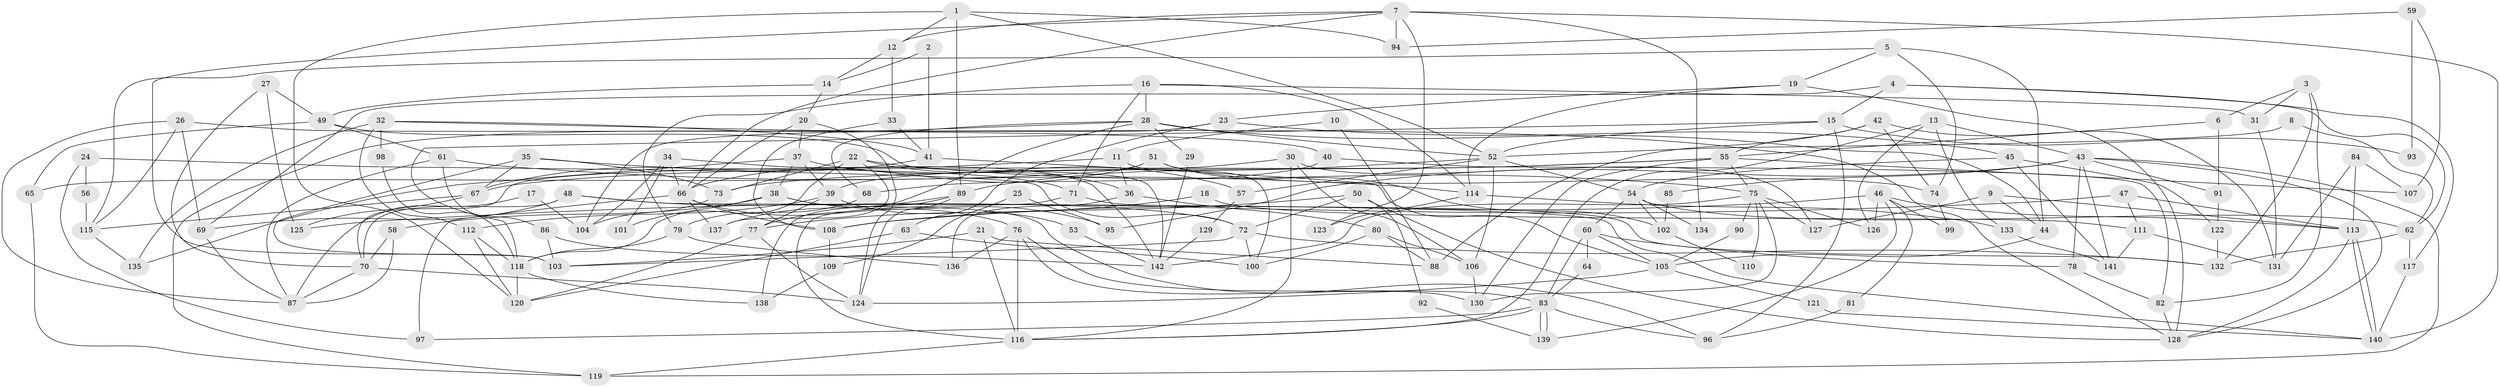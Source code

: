 // coarse degree distribution, {5: 0.11267605633802817, 4: 0.18309859154929578, 6: 0.08450704225352113, 3: 0.1267605633802817, 8: 0.09859154929577464, 10: 0.056338028169014086, 2: 0.15492957746478872, 14: 0.014084507042253521, 7: 0.07042253521126761, 12: 0.028169014084507043, 13: 0.028169014084507043, 9: 0.028169014084507043, 16: 0.014084507042253521}
// Generated by graph-tools (version 1.1) at 2025/18/03/04/25 18:18:53]
// undirected, 142 vertices, 284 edges
graph export_dot {
graph [start="1"]
  node [color=gray90,style=filled];
  1;
  2;
  3;
  4;
  5;
  6;
  7;
  8;
  9;
  10;
  11;
  12;
  13;
  14;
  15;
  16;
  17;
  18;
  19;
  20;
  21;
  22;
  23;
  24;
  25;
  26;
  27;
  28;
  29;
  30;
  31;
  32;
  33;
  34;
  35;
  36;
  37;
  38;
  39;
  40;
  41;
  42;
  43;
  44;
  45;
  46;
  47;
  48;
  49;
  50;
  51;
  52;
  53;
  54;
  55;
  56;
  57;
  58;
  59;
  60;
  61;
  62;
  63;
  64;
  65;
  66;
  67;
  68;
  69;
  70;
  71;
  72;
  73;
  74;
  75;
  76;
  77;
  78;
  79;
  80;
  81;
  82;
  83;
  84;
  85;
  86;
  87;
  88;
  89;
  90;
  91;
  92;
  93;
  94;
  95;
  96;
  97;
  98;
  99;
  100;
  101;
  102;
  103;
  104;
  105;
  106;
  107;
  108;
  109;
  110;
  111;
  112;
  113;
  114;
  115;
  116;
  117;
  118;
  119;
  120;
  121;
  122;
  123;
  124;
  125;
  126;
  127;
  128;
  129;
  130;
  131;
  132;
  133;
  134;
  135;
  136;
  137;
  138;
  139;
  140;
  141;
  142;
  1 -- 12;
  1 -- 52;
  1 -- 89;
  1 -- 94;
  1 -- 120;
  2 -- 14;
  2 -- 41;
  3 -- 31;
  3 -- 82;
  3 -- 6;
  3 -- 132;
  4 -- 69;
  4 -- 15;
  4 -- 62;
  4 -- 117;
  5 -- 44;
  5 -- 115;
  5 -- 19;
  5 -- 74;
  6 -- 55;
  6 -- 91;
  7 -- 66;
  7 -- 103;
  7 -- 12;
  7 -- 94;
  7 -- 123;
  7 -- 134;
  7 -- 140;
  8 -- 62;
  8 -- 52;
  9 -- 127;
  9 -- 113;
  9 -- 44;
  10 -- 11;
  10 -- 88;
  11 -- 100;
  11 -- 70;
  11 -- 36;
  12 -- 33;
  12 -- 14;
  13 -- 116;
  13 -- 133;
  13 -- 43;
  13 -- 126;
  14 -- 20;
  14 -- 49;
  15 -- 96;
  15 -- 52;
  15 -- 93;
  15 -- 118;
  16 -- 79;
  16 -- 28;
  16 -- 31;
  16 -- 71;
  16 -- 114;
  17 -- 104;
  17 -- 87;
  18 -- 111;
  18 -- 77;
  19 -- 23;
  19 -- 114;
  19 -- 128;
  20 -- 37;
  20 -- 124;
  20 -- 66;
  21 -- 116;
  21 -- 103;
  21 -- 88;
  22 -- 137;
  22 -- 36;
  22 -- 73;
  22 -- 75;
  22 -- 118;
  23 -- 45;
  23 -- 104;
  23 -- 63;
  24 -- 72;
  24 -- 97;
  24 -- 56;
  25 -- 95;
  25 -- 109;
  26 -- 69;
  26 -- 87;
  26 -- 40;
  26 -- 115;
  27 -- 70;
  27 -- 49;
  27 -- 125;
  28 -- 77;
  28 -- 119;
  28 -- 29;
  28 -- 44;
  28 -- 52;
  28 -- 68;
  29 -- 142;
  30 -- 116;
  30 -- 39;
  30 -- 106;
  30 -- 127;
  31 -- 131;
  32 -- 112;
  32 -- 128;
  32 -- 41;
  32 -- 98;
  32 -- 135;
  33 -- 41;
  33 -- 108;
  34 -- 142;
  34 -- 66;
  34 -- 101;
  34 -- 104;
  35 -- 71;
  35 -- 73;
  35 -- 67;
  35 -- 103;
  36 -- 80;
  36 -- 136;
  37 -- 135;
  37 -- 39;
  37 -- 38;
  37 -- 57;
  38 -- 58;
  38 -- 95;
  38 -- 96;
  38 -- 101;
  39 -- 112;
  39 -- 77;
  39 -- 53;
  40 -- 68;
  40 -- 82;
  41 -- 67;
  41 -- 105;
  42 -- 88;
  42 -- 55;
  42 -- 74;
  42 -- 131;
  43 -- 78;
  43 -- 85;
  43 -- 91;
  43 -- 95;
  43 -- 119;
  43 -- 128;
  43 -- 141;
  44 -- 105;
  45 -- 122;
  45 -- 54;
  45 -- 141;
  46 -- 108;
  46 -- 113;
  46 -- 81;
  46 -- 99;
  46 -- 126;
  46 -- 139;
  47 -- 125;
  47 -- 113;
  47 -- 111;
  48 -- 140;
  48 -- 72;
  48 -- 69;
  48 -- 70;
  49 -- 65;
  49 -- 61;
  49 -- 142;
  50 -- 128;
  50 -- 72;
  50 -- 92;
  50 -- 108;
  51 -- 74;
  51 -- 66;
  51 -- 65;
  51 -- 102;
  52 -- 54;
  52 -- 57;
  52 -- 89;
  52 -- 106;
  53 -- 142;
  54 -- 62;
  54 -- 60;
  54 -- 102;
  54 -- 134;
  55 -- 130;
  55 -- 75;
  55 -- 67;
  55 -- 73;
  55 -- 107;
  56 -- 115;
  57 -- 129;
  58 -- 70;
  58 -- 87;
  59 -- 107;
  59 -- 94;
  59 -- 93;
  60 -- 105;
  60 -- 83;
  60 -- 64;
  60 -- 78;
  61 -- 114;
  61 -- 86;
  61 -- 87;
  62 -- 117;
  62 -- 132;
  63 -- 120;
  63 -- 100;
  64 -- 83;
  65 -- 119;
  66 -- 76;
  66 -- 97;
  66 -- 108;
  66 -- 137;
  67 -- 115;
  67 -- 125;
  68 -- 79;
  69 -- 87;
  70 -- 124;
  70 -- 87;
  71 -- 132;
  71 -- 116;
  72 -- 103;
  72 -- 132;
  72 -- 100;
  73 -- 104;
  74 -- 99;
  75 -- 126;
  75 -- 90;
  75 -- 110;
  75 -- 127;
  75 -- 130;
  75 -- 142;
  76 -- 130;
  76 -- 83;
  76 -- 116;
  76 -- 136;
  77 -- 120;
  77 -- 124;
  78 -- 82;
  79 -- 118;
  79 -- 136;
  80 -- 100;
  80 -- 106;
  80 -- 88;
  81 -- 96;
  82 -- 128;
  83 -- 116;
  83 -- 139;
  83 -- 139;
  83 -- 96;
  83 -- 97;
  84 -- 131;
  84 -- 113;
  84 -- 107;
  85 -- 102;
  86 -- 142;
  86 -- 103;
  89 -- 124;
  89 -- 137;
  89 -- 138;
  90 -- 105;
  91 -- 122;
  92 -- 139;
  98 -- 118;
  102 -- 110;
  105 -- 121;
  105 -- 124;
  106 -- 130;
  108 -- 109;
  109 -- 138;
  111 -- 141;
  111 -- 131;
  112 -- 120;
  112 -- 118;
  113 -- 128;
  113 -- 140;
  113 -- 140;
  114 -- 123;
  114 -- 133;
  115 -- 135;
  116 -- 119;
  117 -- 140;
  118 -- 120;
  118 -- 138;
  121 -- 140;
  122 -- 132;
  129 -- 142;
  133 -- 141;
}
